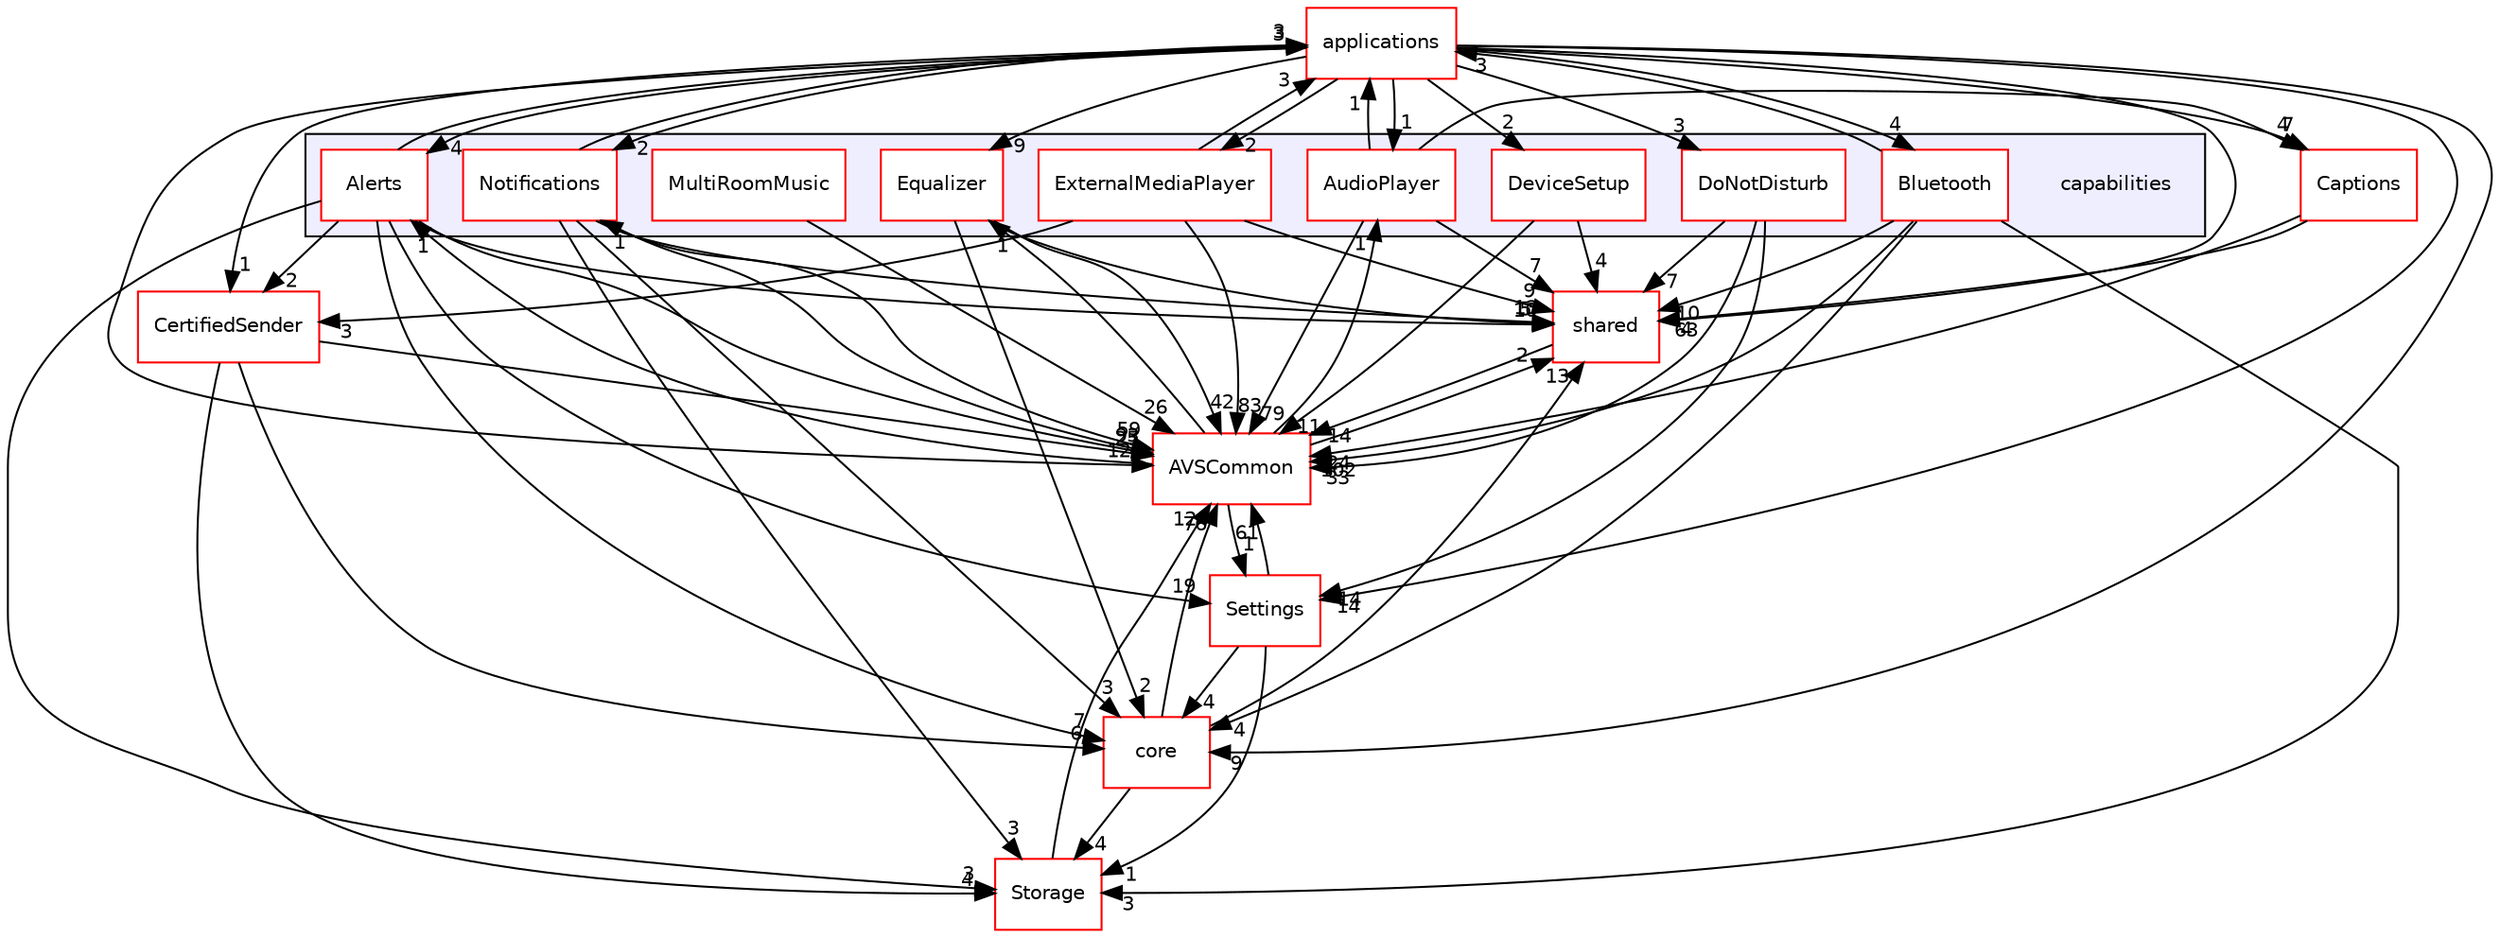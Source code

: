 digraph "/workplace/avs-device-sdk/capabilities" {
  compound=true
  node [ fontsize="10", fontname="Helvetica"];
  edge [ labelfontsize="10", labelfontname="Helvetica"];
  subgraph clusterdir_55f1e16e469d547c636a522dac21b8a1 {
    graph [ bgcolor="#eeeeff", pencolor="black", label="" URL="dir_55f1e16e469d547c636a522dac21b8a1.html"];
    dir_55f1e16e469d547c636a522dac21b8a1 [shape=plaintext label="capabilities"];
    dir_092564aa71f3dfc32ed64d9c9668be3d [shape=box label="Alerts" color="red" fillcolor="white" style="filled" URL="dir_092564aa71f3dfc32ed64d9c9668be3d.html"];
    dir_21f9dc4a50fb8157fc2dede908335315 [shape=box label="AudioPlayer" color="red" fillcolor="white" style="filled" URL="dir_21f9dc4a50fb8157fc2dede908335315.html"];
    dir_49e7ef86a01cb3657c71ebf485bcc68a [shape=box label="Bluetooth" color="red" fillcolor="white" style="filled" URL="dir_49e7ef86a01cb3657c71ebf485bcc68a.html"];
    dir_f95fed4d3d45ac9d691e2db73e408e17 [shape=box label="DeviceSetup" color="red" fillcolor="white" style="filled" URL="dir_f95fed4d3d45ac9d691e2db73e408e17.html"];
    dir_a34f9b5658ea5accd04f680d0b8d4c8f [shape=box label="DoNotDisturb" color="red" fillcolor="white" style="filled" URL="dir_a34f9b5658ea5accd04f680d0b8d4c8f.html"];
    dir_93bd0102826ece8585dc4da73daf2d1d [shape=box label="Equalizer" color="red" fillcolor="white" style="filled" URL="dir_93bd0102826ece8585dc4da73daf2d1d.html"];
    dir_729c1b4d96f1a026ff97d948c472c484 [shape=box label="ExternalMediaPlayer" color="red" fillcolor="white" style="filled" URL="dir_729c1b4d96f1a026ff97d948c472c484.html"];
    dir_32f41b3e8aebf49541c3102ed3600399 [shape=box label="MultiRoomMusic" color="red" fillcolor="white" style="filled" URL="dir_32f41b3e8aebf49541c3102ed3600399.html"];
    dir_1b24651c7570ffe584d16a409aec5522 [shape=box label="Notifications" color="red" fillcolor="white" style="filled" URL="dir_1b24651c7570ffe584d16a409aec5522.html"];
  }
  dir_9982052f7ce695d12571567315b2fafa [shape=box label="shared" fillcolor="white" style="filled" color="red" URL="dir_9982052f7ce695d12571567315b2fafa.html"];
  dir_a6e4fee11f07c3b70486e88fe92cbbdc [shape=box label="applications" fillcolor="white" style="filled" color="red" URL="dir_a6e4fee11f07c3b70486e88fe92cbbdc.html"];
  dir_de0e77330fd0ab33359e90b501923c8e [shape=box label="Captions" fillcolor="white" style="filled" color="red" URL="dir_de0e77330fd0ab33359e90b501923c8e.html"];
  dir_cf27311ab9f4263eef70b28364b95692 [shape=box label="CertifiedSender" fillcolor="white" style="filled" color="red" URL="dir_cf27311ab9f4263eef70b28364b95692.html"];
  dir_d29c5f5a2915d6c5388c9daae4f109c7 [shape=box label="Storage" fillcolor="white" style="filled" color="red" URL="dir_d29c5f5a2915d6c5388c9daae4f109c7.html"];
  dir_8ae0dd75af039a94f4269584fb8eef13 [shape=box label="Settings" fillcolor="white" style="filled" color="red" URL="dir_8ae0dd75af039a94f4269584fb8eef13.html"];
  dir_13e65effb2bde530b17b3d5eefcd0266 [shape=box label="AVSCommon" fillcolor="white" style="filled" color="red" URL="dir_13e65effb2bde530b17b3d5eefcd0266.html"];
  dir_4270bfced15e0e73154b13468c7c9ad9 [shape=box label="core" fillcolor="white" style="filled" color="red" URL="dir_4270bfced15e0e73154b13468c7c9ad9.html"];
  dir_9982052f7ce695d12571567315b2fafa->dir_13e65effb2bde530b17b3d5eefcd0266 [headlabel="14", labeldistance=1.5 headhref="dir_000598_000017.html"];
  dir_f95fed4d3d45ac9d691e2db73e408e17->dir_9982052f7ce695d12571567315b2fafa [headlabel="4", labeldistance=1.5 headhref="dir_000293_000598.html"];
  dir_f95fed4d3d45ac9d691e2db73e408e17->dir_13e65effb2bde530b17b3d5eefcd0266 [headlabel="11", labeldistance=1.5 headhref="dir_000293_000017.html"];
  dir_32f41b3e8aebf49541c3102ed3600399->dir_13e65effb2bde530b17b3d5eefcd0266 [headlabel="26", labeldistance=1.5 headhref="dir_000337_000017.html"];
  dir_a6e4fee11f07c3b70486e88fe92cbbdc->dir_9982052f7ce695d12571567315b2fafa [headlabel="63", labeldistance=1.5 headhref="dir_000028_000598.html"];
  dir_a6e4fee11f07c3b70486e88fe92cbbdc->dir_f95fed4d3d45ac9d691e2db73e408e17 [headlabel="2", labeldistance=1.5 headhref="dir_000028_000293.html"];
  dir_a6e4fee11f07c3b70486e88fe92cbbdc->dir_a34f9b5658ea5accd04f680d0b8d4c8f [headlabel="3", labeldistance=1.5 headhref="dir_000028_000304.html"];
  dir_a6e4fee11f07c3b70486e88fe92cbbdc->dir_092564aa71f3dfc32ed64d9c9668be3d [headlabel="4", labeldistance=1.5 headhref="dir_000028_000218.html"];
  dir_a6e4fee11f07c3b70486e88fe92cbbdc->dir_de0e77330fd0ab33359e90b501923c8e [headlabel="7", labeldistance=1.5 headhref="dir_000028_000435.html"];
  dir_a6e4fee11f07c3b70486e88fe92cbbdc->dir_cf27311ab9f4263eef70b28364b95692 [headlabel="1", labeldistance=1.5 headhref="dir_000028_000450.html"];
  dir_a6e4fee11f07c3b70486e88fe92cbbdc->dir_21f9dc4a50fb8157fc2dede908335315 [headlabel="1", labeldistance=1.5 headhref="dir_000028_000272.html"];
  dir_a6e4fee11f07c3b70486e88fe92cbbdc->dir_8ae0dd75af039a94f4269584fb8eef13 [headlabel="14", labeldistance=1.5 headhref="dir_000028_000588.html"];
  dir_a6e4fee11f07c3b70486e88fe92cbbdc->dir_13e65effb2bde530b17b3d5eefcd0266 [headlabel="123", labeldistance=1.5 headhref="dir_000028_000017.html"];
  dir_a6e4fee11f07c3b70486e88fe92cbbdc->dir_729c1b4d96f1a026ff97d948c472c484 [headlabel="2", labeldistance=1.5 headhref="dir_000028_000327.html"];
  dir_a6e4fee11f07c3b70486e88fe92cbbdc->dir_4270bfced15e0e73154b13468c7c9ad9 [headlabel="9", labeldistance=1.5 headhref="dir_000028_000461.html"];
  dir_a6e4fee11f07c3b70486e88fe92cbbdc->dir_49e7ef86a01cb3657c71ebf485bcc68a [headlabel="4", labeldistance=1.5 headhref="dir_000028_000281.html"];
  dir_a6e4fee11f07c3b70486e88fe92cbbdc->dir_1b24651c7570ffe584d16a409aec5522 [headlabel="2", labeldistance=1.5 headhref="dir_000028_000150.html"];
  dir_a6e4fee11f07c3b70486e88fe92cbbdc->dir_93bd0102826ece8585dc4da73daf2d1d [headlabel="9", labeldistance=1.5 headhref="dir_000028_000310.html"];
  dir_a34f9b5658ea5accd04f680d0b8d4c8f->dir_9982052f7ce695d12571567315b2fafa [headlabel="7", labeldistance=1.5 headhref="dir_000304_000598.html"];
  dir_a34f9b5658ea5accd04f680d0b8d4c8f->dir_8ae0dd75af039a94f4269584fb8eef13 [headlabel="14", labeldistance=1.5 headhref="dir_000304_000588.html"];
  dir_a34f9b5658ea5accd04f680d0b8d4c8f->dir_13e65effb2bde530b17b3d5eefcd0266 [headlabel="33", labeldistance=1.5 headhref="dir_000304_000017.html"];
  dir_092564aa71f3dfc32ed64d9c9668be3d->dir_9982052f7ce695d12571567315b2fafa [headlabel="10", labeldistance=1.5 headhref="dir_000218_000598.html"];
  dir_092564aa71f3dfc32ed64d9c9668be3d->dir_a6e4fee11f07c3b70486e88fe92cbbdc [headlabel="3", labeldistance=1.5 headhref="dir_000218_000028.html"];
  dir_092564aa71f3dfc32ed64d9c9668be3d->dir_cf27311ab9f4263eef70b28364b95692 [headlabel="2", labeldistance=1.5 headhref="dir_000218_000450.html"];
  dir_092564aa71f3dfc32ed64d9c9668be3d->dir_d29c5f5a2915d6c5388c9daae4f109c7 [headlabel="3", labeldistance=1.5 headhref="dir_000218_000643.html"];
  dir_092564aa71f3dfc32ed64d9c9668be3d->dir_8ae0dd75af039a94f4269584fb8eef13 [headlabel="19", labeldistance=1.5 headhref="dir_000218_000588.html"];
  dir_092564aa71f3dfc32ed64d9c9668be3d->dir_13e65effb2bde530b17b3d5eefcd0266 [headlabel="93", labeldistance=1.5 headhref="dir_000218_000017.html"];
  dir_092564aa71f3dfc32ed64d9c9668be3d->dir_4270bfced15e0e73154b13468c7c9ad9 [headlabel="7", labeldistance=1.5 headhref="dir_000218_000461.html"];
  dir_de0e77330fd0ab33359e90b501923c8e->dir_9982052f7ce695d12571567315b2fafa [headlabel="4", labeldistance=1.5 headhref="dir_000435_000598.html"];
  dir_de0e77330fd0ab33359e90b501923c8e->dir_13e65effb2bde530b17b3d5eefcd0266 [headlabel="24", labeldistance=1.5 headhref="dir_000435_000017.html"];
  dir_cf27311ab9f4263eef70b28364b95692->dir_d29c5f5a2915d6c5388c9daae4f109c7 [headlabel="4", labeldistance=1.5 headhref="dir_000450_000643.html"];
  dir_cf27311ab9f4263eef70b28364b95692->dir_13e65effb2bde530b17b3d5eefcd0266 [headlabel="25", labeldistance=1.5 headhref="dir_000450_000017.html"];
  dir_cf27311ab9f4263eef70b28364b95692->dir_4270bfced15e0e73154b13468c7c9ad9 [headlabel="6", labeldistance=1.5 headhref="dir_000450_000461.html"];
  dir_d29c5f5a2915d6c5388c9daae4f109c7->dir_13e65effb2bde530b17b3d5eefcd0266 [headlabel="12", labeldistance=1.5 headhref="dir_000643_000017.html"];
  dir_21f9dc4a50fb8157fc2dede908335315->dir_9982052f7ce695d12571567315b2fafa [headlabel="7", labeldistance=1.5 headhref="dir_000272_000598.html"];
  dir_21f9dc4a50fb8157fc2dede908335315->dir_a6e4fee11f07c3b70486e88fe92cbbdc [headlabel="1", labeldistance=1.5 headhref="dir_000272_000028.html"];
  dir_21f9dc4a50fb8157fc2dede908335315->dir_de0e77330fd0ab33359e90b501923c8e [headlabel="4", labeldistance=1.5 headhref="dir_000272_000435.html"];
  dir_21f9dc4a50fb8157fc2dede908335315->dir_13e65effb2bde530b17b3d5eefcd0266 [headlabel="79", labeldistance=1.5 headhref="dir_000272_000017.html"];
  dir_8ae0dd75af039a94f4269584fb8eef13->dir_d29c5f5a2915d6c5388c9daae4f109c7 [headlabel="1", labeldistance=1.5 headhref="dir_000588_000643.html"];
  dir_8ae0dd75af039a94f4269584fb8eef13->dir_13e65effb2bde530b17b3d5eefcd0266 [headlabel="61", labeldistance=1.5 headhref="dir_000588_000017.html"];
  dir_8ae0dd75af039a94f4269584fb8eef13->dir_4270bfced15e0e73154b13468c7c9ad9 [headlabel="4", labeldistance=1.5 headhref="dir_000588_000461.html"];
  dir_13e65effb2bde530b17b3d5eefcd0266->dir_9982052f7ce695d12571567315b2fafa [headlabel="2", labeldistance=1.5 headhref="dir_000017_000598.html"];
  dir_13e65effb2bde530b17b3d5eefcd0266->dir_092564aa71f3dfc32ed64d9c9668be3d [headlabel="1", labeldistance=1.5 headhref="dir_000017_000218.html"];
  dir_13e65effb2bde530b17b3d5eefcd0266->dir_21f9dc4a50fb8157fc2dede908335315 [headlabel="1", labeldistance=1.5 headhref="dir_000017_000272.html"];
  dir_13e65effb2bde530b17b3d5eefcd0266->dir_8ae0dd75af039a94f4269584fb8eef13 [headlabel="1", labeldistance=1.5 headhref="dir_000017_000588.html"];
  dir_13e65effb2bde530b17b3d5eefcd0266->dir_1b24651c7570ffe584d16a409aec5522 [headlabel="1", labeldistance=1.5 headhref="dir_000017_000150.html"];
  dir_13e65effb2bde530b17b3d5eefcd0266->dir_93bd0102826ece8585dc4da73daf2d1d [headlabel="1", labeldistance=1.5 headhref="dir_000017_000310.html"];
  dir_4270bfced15e0e73154b13468c7c9ad9->dir_9982052f7ce695d12571567315b2fafa [headlabel="13", labeldistance=1.5 headhref="dir_000461_000598.html"];
  dir_4270bfced15e0e73154b13468c7c9ad9->dir_d29c5f5a2915d6c5388c9daae4f109c7 [headlabel="4", labeldistance=1.5 headhref="dir_000461_000643.html"];
  dir_4270bfced15e0e73154b13468c7c9ad9->dir_13e65effb2bde530b17b3d5eefcd0266 [headlabel="76", labeldistance=1.5 headhref="dir_000461_000017.html"];
  dir_729c1b4d96f1a026ff97d948c472c484->dir_9982052f7ce695d12571567315b2fafa [headlabel="9", labeldistance=1.5 headhref="dir_000327_000598.html"];
  dir_729c1b4d96f1a026ff97d948c472c484->dir_a6e4fee11f07c3b70486e88fe92cbbdc [headlabel="3", labeldistance=1.5 headhref="dir_000327_000028.html"];
  dir_729c1b4d96f1a026ff97d948c472c484->dir_cf27311ab9f4263eef70b28364b95692 [headlabel="3", labeldistance=1.5 headhref="dir_000327_000450.html"];
  dir_729c1b4d96f1a026ff97d948c472c484->dir_13e65effb2bde530b17b3d5eefcd0266 [headlabel="83", labeldistance=1.5 headhref="dir_000327_000017.html"];
  dir_49e7ef86a01cb3657c71ebf485bcc68a->dir_9982052f7ce695d12571567315b2fafa [headlabel="10", labeldistance=1.5 headhref="dir_000281_000598.html"];
  dir_49e7ef86a01cb3657c71ebf485bcc68a->dir_a6e4fee11f07c3b70486e88fe92cbbdc [headlabel="3", labeldistance=1.5 headhref="dir_000281_000028.html"];
  dir_49e7ef86a01cb3657c71ebf485bcc68a->dir_d29c5f5a2915d6c5388c9daae4f109c7 [headlabel="3", labeldistance=1.5 headhref="dir_000281_000643.html"];
  dir_49e7ef86a01cb3657c71ebf485bcc68a->dir_13e65effb2bde530b17b3d5eefcd0266 [headlabel="102", labeldistance=1.5 headhref="dir_000281_000017.html"];
  dir_49e7ef86a01cb3657c71ebf485bcc68a->dir_4270bfced15e0e73154b13468c7c9ad9 [headlabel="4", labeldistance=1.5 headhref="dir_000281_000461.html"];
  dir_1b24651c7570ffe584d16a409aec5522->dir_9982052f7ce695d12571567315b2fafa [headlabel="13", labeldistance=1.5 headhref="dir_000150_000598.html"];
  dir_1b24651c7570ffe584d16a409aec5522->dir_a6e4fee11f07c3b70486e88fe92cbbdc [headlabel="3", labeldistance=1.5 headhref="dir_000150_000028.html"];
  dir_1b24651c7570ffe584d16a409aec5522->dir_d29c5f5a2915d6c5388c9daae4f109c7 [headlabel="3", labeldistance=1.5 headhref="dir_000150_000643.html"];
  dir_1b24651c7570ffe584d16a409aec5522->dir_13e65effb2bde530b17b3d5eefcd0266 [headlabel="59", labeldistance=1.5 headhref="dir_000150_000017.html"];
  dir_1b24651c7570ffe584d16a409aec5522->dir_4270bfced15e0e73154b13468c7c9ad9 [headlabel="3", labeldistance=1.5 headhref="dir_000150_000461.html"];
  dir_93bd0102826ece8585dc4da73daf2d1d->dir_9982052f7ce695d12571567315b2fafa [headlabel="5", labeldistance=1.5 headhref="dir_000310_000598.html"];
  dir_93bd0102826ece8585dc4da73daf2d1d->dir_13e65effb2bde530b17b3d5eefcd0266 [headlabel="42", labeldistance=1.5 headhref="dir_000310_000017.html"];
  dir_93bd0102826ece8585dc4da73daf2d1d->dir_4270bfced15e0e73154b13468c7c9ad9 [headlabel="2", labeldistance=1.5 headhref="dir_000310_000461.html"];
}
